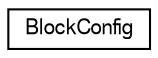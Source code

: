 digraph G
{
  edge [fontname="FreeSans",fontsize="10",labelfontname="FreeSans",labelfontsize="10"];
  node [fontname="FreeSans",fontsize="10",shape=record];
  rankdir=LR;
  Node1 [label="BlockConfig",height=0.2,width=0.4,color="black", fillcolor="white", style="filled",URL="$class_block_config.html"];
}
